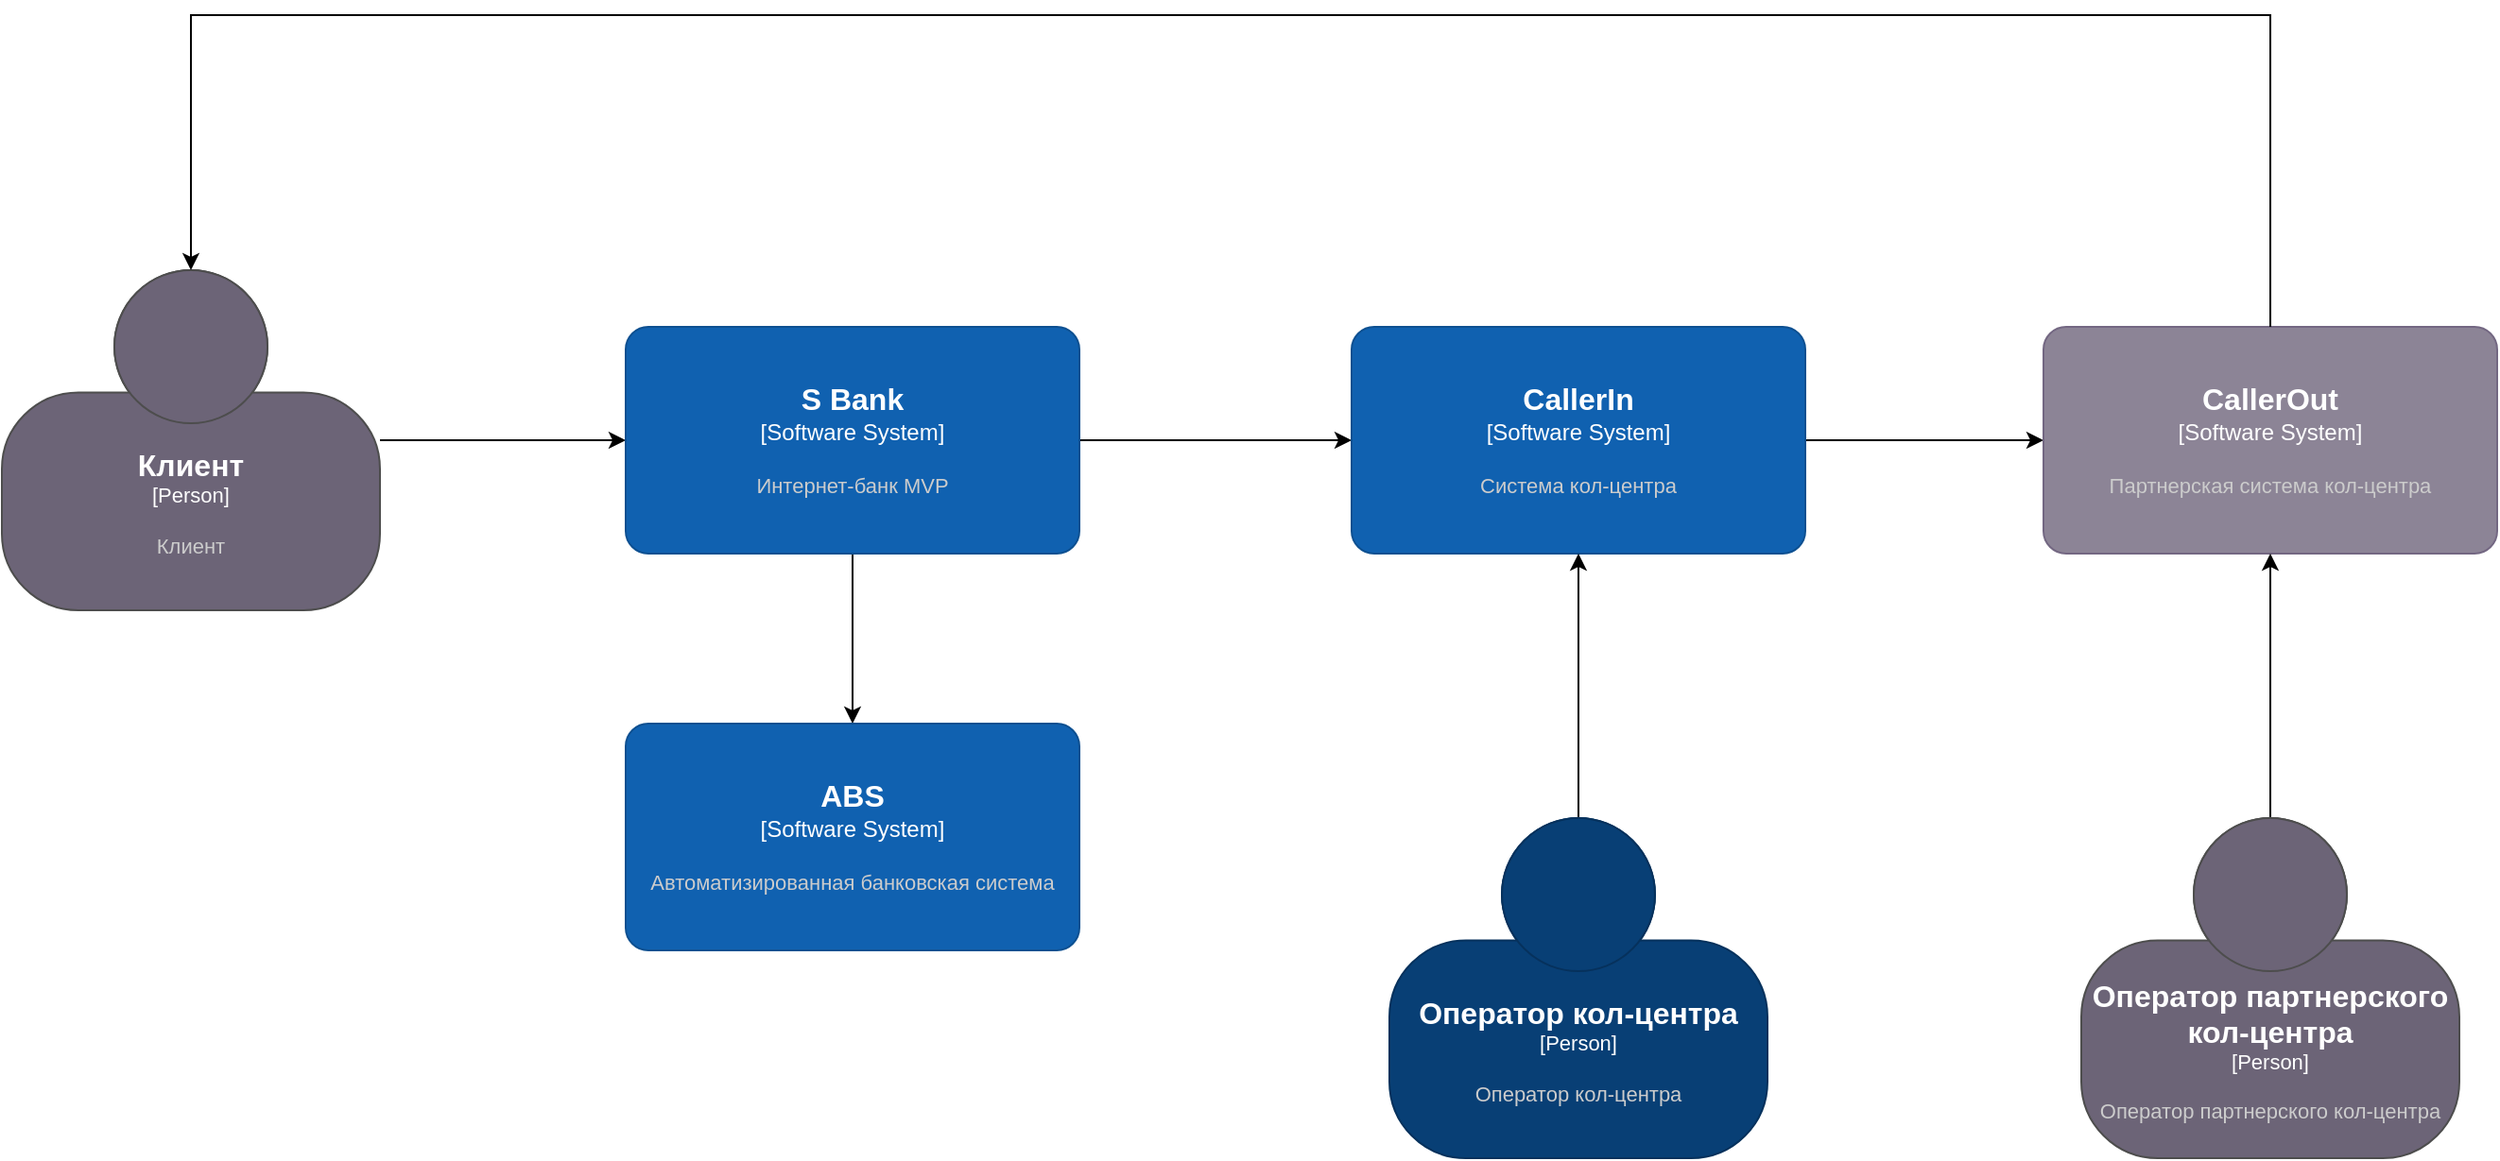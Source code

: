 <mxfile version="25.0.3" pages="2">
  <diagram id="eJgpAvIxy71V8VpdQ7yk" name="С4 Context">
    <mxGraphModel dx="3585" dy="1950" grid="0" gridSize="10" guides="1" tooltips="1" connect="1" arrows="1" fold="1" page="1" pageScale="1" pageWidth="1169" pageHeight="827" background="#ffffff" math="0" shadow="0">
      <root>
        <mxCell id="0" />
        <mxCell id="1" parent="0" />
        <mxCell id="ek_lIqK_Fj-R0odOr8nl-2" style="edgeStyle=orthogonalEdgeStyle;rounded=0;orthogonalLoop=1;jettySize=auto;html=1;" edge="1" parent="1" source="AmkgMGX3RY7zs_rL6krD-1" target="ek_lIqK_Fj-R0odOr8nl-1">
          <mxGeometry relative="1" as="geometry" />
        </mxCell>
        <object placeholders="1" c4Name="Клиент" c4Type="Person" c4Description="Клиент" label="&lt;font style=&quot;font-size: 16px&quot;&gt;&lt;b&gt;%c4Name%&lt;/b&gt;&lt;/font&gt;&lt;div&gt;[%c4Type%]&lt;/div&gt;&lt;br&gt;&lt;div&gt;&lt;font style=&quot;font-size: 11px&quot;&gt;&lt;font color=&quot;#cccccc&quot;&gt;%c4Description%&lt;/font&gt;&lt;/div&gt;" id="AmkgMGX3RY7zs_rL6krD-1">
          <mxCell style="html=1;fontSize=11;dashed=0;whiteSpace=wrap;fillColor=#6C6477;strokeColor=#4D4D4D;fontColor=#ffffff;shape=mxgraph.c4.person2;align=center;metaEdit=1;points=[[0.5,0,0],[1,0.5,0],[1,0.75,0],[0.75,1,0],[0.5,1,0],[0.25,1,0],[0,0.75,0],[0,0.5,0]];resizable=0;verticalAlign=middle;fontFamily=Helvetica;" vertex="1" parent="1">
            <mxGeometry x="920" y="270" width="200" height="180" as="geometry" />
          </mxCell>
        </object>
        <mxCell id="ek_lIqK_Fj-R0odOr8nl-4" style="edgeStyle=orthogonalEdgeStyle;rounded=0;orthogonalLoop=1;jettySize=auto;html=1;" edge="1" parent="1" source="ek_lIqK_Fj-R0odOr8nl-1" target="ek_lIqK_Fj-R0odOr8nl-3">
          <mxGeometry relative="1" as="geometry" />
        </mxCell>
        <mxCell id="31WPN2-sDb8kRXrYMl3t-5" style="edgeStyle=orthogonalEdgeStyle;rounded=0;orthogonalLoop=1;jettySize=auto;html=1;" edge="1" parent="1" source="ek_lIqK_Fj-R0odOr8nl-1" target="31WPN2-sDb8kRXrYMl3t-4">
          <mxGeometry relative="1" as="geometry" />
        </mxCell>
        <object placeholders="1" c4Name="S Bank" c4Type="Software System" c4Description="Интернет-банк MVP" label="&lt;font style=&quot;font-size: 16px&quot;&gt;&lt;b&gt;%c4Name%&lt;/b&gt;&lt;/font&gt;&lt;div&gt;[%c4Type%]&lt;/div&gt;&lt;br&gt;&lt;div&gt;&lt;font style=&quot;font-size: 11px&quot;&gt;&lt;font color=&quot;#cccccc&quot;&gt;%c4Description%&lt;/font&gt;&lt;/div&gt;" id="ek_lIqK_Fj-R0odOr8nl-1">
          <mxCell style="rounded=1;whiteSpace=wrap;html=1;labelBackgroundColor=none;fillColor=#1061B0;fontColor=#ffffff;align=center;arcSize=10;strokeColor=#0D5091;metaEdit=1;resizable=0;points=[[0.25,0,0],[0.5,0,0],[0.75,0,0],[1,0.25,0],[1,0.5,0],[1,0.75,0],[0.75,1,0],[0.5,1,0],[0.25,1,0],[0,0.75,0],[0,0.5,0],[0,0.25,0]];" vertex="1" parent="1">
            <mxGeometry x="1250" y="300" width="240" height="120" as="geometry" />
          </mxCell>
        </object>
        <mxCell id="31WPN2-sDb8kRXrYMl3t-2" style="edgeStyle=orthogonalEdgeStyle;rounded=0;orthogonalLoop=1;jettySize=auto;html=1;" edge="1" parent="1" source="ek_lIqK_Fj-R0odOr8nl-3" target="31WPN2-sDb8kRXrYMl3t-1">
          <mxGeometry relative="1" as="geometry" />
        </mxCell>
        <object placeholders="1" c4Name="CallerIn" c4Type="Software System" c4Description="Система кол-центра" label="&lt;font style=&quot;font-size: 16px&quot;&gt;&lt;b&gt;%c4Name%&lt;/b&gt;&lt;/font&gt;&lt;div&gt;[%c4Type%]&lt;/div&gt;&lt;br&gt;&lt;div&gt;&lt;font style=&quot;font-size: 11px&quot;&gt;&lt;font color=&quot;#cccccc&quot;&gt;%c4Description%&lt;/font&gt;&lt;/div&gt;" id="ek_lIqK_Fj-R0odOr8nl-3">
          <mxCell style="rounded=1;whiteSpace=wrap;html=1;labelBackgroundColor=none;fillColor=#1061B0;fontColor=#ffffff;align=center;arcSize=10;strokeColor=#0D5091;metaEdit=1;resizable=0;points=[[0.25,0,0],[0.5,0,0],[0.75,0,0],[1,0.25,0],[1,0.5,0],[1,0.75,0],[0.75,1,0],[0.5,1,0],[0.25,1,0],[0,0.75,0],[0,0.5,0],[0,0.25,0]];" vertex="1" parent="1">
            <mxGeometry x="1634" y="300" width="240" height="120" as="geometry" />
          </mxCell>
        </object>
        <object placeholders="1" c4Name="CallerOut" c4Type="Software System" c4Description="Партнерская система кол-центра" label="&lt;font style=&quot;font-size: 16px&quot;&gt;&lt;b&gt;%c4Name%&lt;/b&gt;&lt;/font&gt;&lt;div&gt;[%c4Type%]&lt;/div&gt;&lt;br&gt;&lt;div&gt;&lt;font style=&quot;font-size: 11px&quot;&gt;&lt;font color=&quot;#cccccc&quot;&gt;%c4Description%&lt;/font&gt;&lt;/div&gt;" id="31WPN2-sDb8kRXrYMl3t-1">
          <mxCell style="rounded=1;whiteSpace=wrap;html=1;labelBackgroundColor=none;fillColor=#8C8496;fontColor=#ffffff;align=center;arcSize=10;strokeColor=#736782;metaEdit=1;resizable=0;points=[[0.25,0,0],[0.5,0,0],[0.75,0,0],[1,0.25,0],[1,0.5,0],[1,0.75,0],[0.75,1,0],[0.5,1,0],[0.25,1,0],[0,0.75,0],[0,0.5,0],[0,0.25,0]];" vertex="1" parent="1">
            <mxGeometry x="2000" y="300" width="240" height="120" as="geometry" />
          </mxCell>
        </object>
        <mxCell id="31WPN2-sDb8kRXrYMl3t-3" style="edgeStyle=orthogonalEdgeStyle;rounded=0;orthogonalLoop=1;jettySize=auto;html=1;entryX=0.5;entryY=0;entryDx=0;entryDy=0;entryPerimeter=0;" edge="1" parent="1" source="31WPN2-sDb8kRXrYMl3t-1" target="AmkgMGX3RY7zs_rL6krD-1">
          <mxGeometry relative="1" as="geometry">
            <Array as="points">
              <mxPoint x="2120" y="135" />
              <mxPoint x="1020" y="135" />
            </Array>
          </mxGeometry>
        </mxCell>
        <object placeholders="1" c4Name="ABS" c4Type="Software System" c4Description="Автоматизированная банковская система" label="&lt;font style=&quot;font-size: 16px&quot;&gt;&lt;b&gt;%c4Name%&lt;/b&gt;&lt;/font&gt;&lt;div&gt;[%c4Type%]&lt;/div&gt;&lt;br&gt;&lt;div&gt;&lt;font style=&quot;font-size: 11px&quot;&gt;&lt;font color=&quot;#cccccc&quot;&gt;%c4Description%&lt;/font&gt;&lt;/div&gt;" id="31WPN2-sDb8kRXrYMl3t-4">
          <mxCell style="rounded=1;whiteSpace=wrap;html=1;labelBackgroundColor=none;fillColor=#1061B0;fontColor=#ffffff;align=center;arcSize=10;strokeColor=#0D5091;metaEdit=1;resizable=0;points=[[0.25,0,0],[0.5,0,0],[0.75,0,0],[1,0.25,0],[1,0.5,0],[1,0.75,0],[0.75,1,0],[0.5,1,0],[0.25,1,0],[0,0.75,0],[0,0.5,0],[0,0.25,0]];" vertex="1" parent="1">
            <mxGeometry x="1250" y="510" width="240" height="120" as="geometry" />
          </mxCell>
        </object>
        <mxCell id="vaJRBuLgR6r0PHMK3RCd-4" style="edgeStyle=orthogonalEdgeStyle;rounded=0;orthogonalLoop=1;jettySize=auto;html=1;" edge="1" parent="1" source="vaJRBuLgR6r0PHMK3RCd-1" target="31WPN2-sDb8kRXrYMl3t-1">
          <mxGeometry relative="1" as="geometry" />
        </mxCell>
        <object placeholders="1" c4Name="Оператор партнерского кол-центра" c4Type="Person" c4Description="Оператор партнерского кол-центра" label="&lt;font style=&quot;font-size: 16px&quot;&gt;&lt;b&gt;%c4Name%&lt;/b&gt;&lt;/font&gt;&lt;div&gt;[%c4Type%]&lt;/div&gt;&lt;br&gt;&lt;div&gt;&lt;font style=&quot;font-size: 11px&quot;&gt;&lt;font color=&quot;#cccccc&quot;&gt;%c4Description%&lt;/font&gt;&lt;/div&gt;" id="vaJRBuLgR6r0PHMK3RCd-1">
          <mxCell style="html=1;fontSize=11;dashed=0;whiteSpace=wrap;fillColor=#6C6477;strokeColor=#4D4D4D;fontColor=#ffffff;shape=mxgraph.c4.person2;align=center;metaEdit=1;points=[[0.5,0,0],[1,0.5,0],[1,0.75,0],[0.75,1,0],[0.5,1,0],[0.25,1,0],[0,0.75,0],[0,0.5,0]];resizable=0;" vertex="1" parent="1">
            <mxGeometry x="2020" y="560" width="200" height="180" as="geometry" />
          </mxCell>
        </object>
        <mxCell id="vaJRBuLgR6r0PHMK3RCd-3" style="edgeStyle=orthogonalEdgeStyle;rounded=0;orthogonalLoop=1;jettySize=auto;html=1;" edge="1" parent="1" source="vaJRBuLgR6r0PHMK3RCd-2" target="ek_lIqK_Fj-R0odOr8nl-3">
          <mxGeometry relative="1" as="geometry" />
        </mxCell>
        <object placeholders="1" c4Name="Оператор кол-центра" c4Type="Person" c4Description="Оператор кол-центра" label="&lt;font style=&quot;font-size: 16px&quot;&gt;&lt;b&gt;%c4Name%&lt;/b&gt;&lt;/font&gt;&lt;div&gt;[%c4Type%]&lt;/div&gt;&lt;br&gt;&lt;div&gt;&lt;font style=&quot;font-size: 11px&quot;&gt;&lt;font color=&quot;#cccccc&quot;&gt;%c4Description%&lt;/font&gt;&lt;/div&gt;" id="vaJRBuLgR6r0PHMK3RCd-2">
          <mxCell style="html=1;fontSize=11;dashed=0;whiteSpace=wrap;fillColor=#083F75;strokeColor=#06315C;fontColor=#ffffff;shape=mxgraph.c4.person2;align=center;metaEdit=1;points=[[0.5,0,0],[1,0.5,0],[1,0.75,0],[0.75,1,0],[0.5,1,0],[0.25,1,0],[0,0.75,0],[0,0.5,0]];resizable=0;" vertex="1" parent="1">
            <mxGeometry x="1654" y="560" width="200" height="180" as="geometry" />
          </mxCell>
        </object>
      </root>
    </mxGraphModel>
  </diagram>
  <diagram id="OMUIo602cuFMZKdUsqkr" name="C4 Container">
    <mxGraphModel dx="2049" dy="1114" grid="0" gridSize="10" guides="1" tooltips="1" connect="1" arrows="1" fold="1" page="1" pageScale="1" pageWidth="1169" pageHeight="827" background="#ffffff" math="0" shadow="0">
      <root>
        <mxCell id="0" />
        <mxCell id="1" parent="0" />
        <mxCell id="36ZMxoNLzsap-zqNa2Kt-2" value="&lt;b&gt;S Bank&lt;br&gt;Интернет банк MVP&lt;br&gt;&lt;br&gt;&lt;br&gt;&lt;br&gt;&lt;br&gt;&lt;br&gt;&lt;br&gt;&lt;br&gt;&lt;br&gt;&lt;br&gt;&lt;br&gt;&lt;br&gt;&lt;br&gt;&lt;br&gt;&lt;br&gt;&lt;br&gt;&lt;br&gt;&lt;br&gt;&lt;br&gt;&lt;br&gt;&lt;br&gt;&lt;br&gt;&lt;br&gt;&lt;br&gt;&lt;br&gt;&lt;br&gt;&lt;br&gt;&lt;br&gt;&lt;br&gt;&lt;br&gt;&lt;br&gt;&lt;br&gt;&lt;br&gt;&lt;br&gt;&lt;br&gt;&lt;/b&gt;&lt;div&gt;&lt;br&gt;&lt;/div&gt;" style="rounded=1;whiteSpace=wrap;html=1;fillColor=none;dashed=1;dashPattern=8 8;" parent="1" vertex="1">
          <mxGeometry x="380" y="90" width="630" height="560" as="geometry" />
        </mxCell>
        <mxCell id="d4BKKFeaKoIOlTn5qkE--2" value="&lt;b&gt;ABS&lt;br&gt;Автоматизированная банковская система&lt;br&gt;&lt;br&gt;&lt;br&gt;&lt;br&gt;&lt;br&gt;&lt;br&gt;&lt;br&gt;&lt;br&gt;&lt;br&gt;&lt;br&gt;&lt;br&gt;&lt;br&gt;&lt;br&gt;&lt;/b&gt;&lt;div&gt;&lt;br&gt;&lt;/div&gt;" style="rounded=1;whiteSpace=wrap;html=1;fillColor=none;dashed=1;dashPattern=8 8;" parent="1" vertex="1">
          <mxGeometry x="370" y="690" width="630" height="230" as="geometry" />
        </mxCell>
        <mxCell id="lFTZztKEGn4LAFF7qIYP-13" style="edgeStyle=orthogonalEdgeStyle;rounded=0;orthogonalLoop=1;jettySize=auto;html=1;" parent="1" source="36ZMxoNLzsap-zqNa2Kt-1" target="36ZMxoNLzsap-zqNa2Kt-3" edge="1">
          <mxGeometry relative="1" as="geometry" />
        </mxCell>
        <mxCell id="lFTZztKEGn4LAFF7qIYP-14" value="Посетил сайт" style="edgeLabel;html=1;align=center;verticalAlign=middle;resizable=0;points=[];" parent="lFTZztKEGn4LAFF7qIYP-13" vertex="1" connectable="0">
          <mxGeometry x="-0.231" y="1" relative="1" as="geometry">
            <mxPoint as="offset" />
          </mxGeometry>
        </mxCell>
        <object placeholders="1" c4Name="Клиент" c4Type="Person" c4Description="Клиент" label="&lt;font style=&quot;font-size: 16px&quot;&gt;&lt;b&gt;%c4Name%&lt;/b&gt;&lt;/font&gt;&lt;div&gt;[%c4Type%]&lt;/div&gt;&lt;br&gt;&lt;div&gt;&lt;font style=&quot;font-size: 11px&quot;&gt;&lt;font color=&quot;#cccccc&quot;&gt;%c4Description%&lt;/font&gt;&lt;/div&gt;" id="36ZMxoNLzsap-zqNa2Kt-1">
          <mxCell style="html=1;fontSize=11;dashed=0;whiteSpace=wrap;fillColor=#6C6477;strokeColor=#4D4D4D;fontColor=#ffffff;shape=mxgraph.c4.person2;align=center;metaEdit=1;points=[[0.5,0,0],[1,0.5,0],[1,0.75,0],[0.75,1,0],[0.5,1,0],[0.25,1,0],[0,0.75,0],[0,0.5,0]];resizable=0;verticalAlign=middle;fontFamily=Helvetica;" parent="1" vertex="1">
            <mxGeometry x="70" y="150" width="200" height="180" as="geometry" />
          </mxCell>
        </object>
        <mxCell id="lFTZztKEGn4LAFF7qIYP-8" style="edgeStyle=orthogonalEdgeStyle;rounded=0;orthogonalLoop=1;jettySize=auto;html=1;" parent="1" source="36ZMxoNLzsap-zqNa2Kt-3" target="gUF3Cjj0eNMBE_CDJl9e-1" edge="1">
          <mxGeometry relative="1" as="geometry" />
        </mxCell>
        <mxCell id="fx7Z8EhMk1Fwf7Ar_maL-2" value="Запрос&lt;br&gt;данных&lt;br&gt;&lt;b&gt;[REST]&lt;/b&gt;" style="edgeLabel;html=1;align=center;verticalAlign=middle;resizable=0;points=[];" parent="lFTZztKEGn4LAFF7qIYP-8" vertex="1" connectable="0">
          <mxGeometry x="-0.099" y="-1" relative="1" as="geometry">
            <mxPoint as="offset" />
          </mxGeometry>
        </mxCell>
        <mxCell id="lFTZztKEGn4LAFF7qIYP-9" style="edgeStyle=orthogonalEdgeStyle;rounded=0;orthogonalLoop=1;jettySize=auto;html=1;" parent="1" source="36ZMxoNLzsap-zqNa2Kt-3" target="gUF3Cjj0eNMBE_CDJl9e-2" edge="1">
          <mxGeometry relative="1" as="geometry" />
        </mxCell>
        <mxCell id="fx7Z8EhMk1Fwf7Ar_maL-3" value="Запрос&lt;br&gt;данных&lt;br&gt;&lt;b&gt;[REST]&lt;/b&gt;" style="edgeLabel;html=1;align=center;verticalAlign=middle;resizable=0;points=[];" parent="lFTZztKEGn4LAFF7qIYP-9" vertex="1" connectable="0">
          <mxGeometry x="-0.388" relative="1" as="geometry">
            <mxPoint as="offset" />
          </mxGeometry>
        </mxCell>
        <object placeholders="1" c4Name="s-bank-web" c4Type="Container" c4Technology="ASP.NET MVC 4.5 (View)" c4Description="Веб-приложение" label="&lt;font style=&quot;font-size: 16px&quot;&gt;&lt;b&gt;%c4Name%&lt;/b&gt;&lt;/font&gt;&lt;div&gt;[%c4Type%:&amp;nbsp;%c4Technology%]&lt;/div&gt;&lt;br&gt;&lt;div&gt;&lt;font style=&quot;font-size: 11px&quot;&gt;&lt;font color=&quot;#E6E6E6&quot;&gt;%c4Description%&lt;/font&gt;&lt;/div&gt;" id="36ZMxoNLzsap-zqNa2Kt-3">
          <mxCell style="shape=mxgraph.c4.webBrowserContainer2;whiteSpace=wrap;html=1;boundedLbl=1;rounded=0;labelBackgroundColor=none;strokeColor=#118ACD;fillColor=#23A2D9;strokeColor=#118ACD;strokeColor2=#0E7DAD;fontSize=12;fontColor=#ffffff;align=center;metaEdit=1;points=[[0.5,0,0],[1,0.25,0],[1,0.5,0],[1,0.75,0],[0.5,1,0],[0,0.75,0],[0,0.5,0],[0,0.25,0]];resizable=0;" parent="1" vertex="1">
            <mxGeometry x="410" y="160" width="240" height="160" as="geometry" />
          </mxCell>
        </object>
        <mxCell id="lFTZztKEGn4LAFF7qIYP-7" style="edgeStyle=orthogonalEdgeStyle;rounded=0;orthogonalLoop=1;jettySize=auto;html=1;" parent="1" source="gUF3Cjj0eNMBE_CDJl9e-1" target="d4BKKFeaKoIOlTn5qkE--1" edge="1">
          <mxGeometry relative="1" as="geometry" />
        </mxCell>
        <mxCell id="lFTZztKEGn4LAFF7qIYP-11" style="edgeStyle=orthogonalEdgeStyle;rounded=0;orthogonalLoop=1;jettySize=auto;html=1;entryX=0.5;entryY=0;entryDx=0;entryDy=0;entryPerimeter=0;" parent="1" source="gUF3Cjj0eNMBE_CDJl9e-1" target="d4BKKFeaKoIOlTn5qkE--6" edge="1">
          <mxGeometry relative="1" as="geometry">
            <Array as="points">
              <mxPoint x="1050" y="280" />
              <mxPoint x="1050" y="670" />
              <mxPoint x="870" y="670" />
            </Array>
          </mxGeometry>
        </mxCell>
        <mxCell id="TA6mo7S64TYb2kDHvBJo-2" value="Запрос&lt;br&gt;&lt;b&gt;[JDBC]&lt;/b&gt;" style="edgeLabel;html=1;align=center;verticalAlign=middle;resizable=0;points=[];" parent="lFTZztKEGn4LAFF7qIYP-11" vertex="1" connectable="0">
          <mxGeometry x="-0.299" relative="1" as="geometry">
            <mxPoint as="offset" />
          </mxGeometry>
        </mxCell>
        <object placeholders="1" c4Name="s-bank-app" c4Type="Container" c4Technology="ASP.NET MVC 4.5" c4Description="Интернет-банк" label="&lt;font style=&quot;font-size: 16px&quot;&gt;&lt;b&gt;%c4Name%&lt;/b&gt;&lt;/font&gt;&lt;div&gt;[%c4Type%: %c4Technology%]&lt;/div&gt;&lt;br&gt;&lt;div&gt;&lt;font style=&quot;font-size: 11px&quot;&gt;&lt;font color=&quot;#E6E6E6&quot;&gt;%c4Description%&lt;/font&gt;&lt;/div&gt;" id="gUF3Cjj0eNMBE_CDJl9e-1">
          <mxCell style="rounded=1;whiteSpace=wrap;html=1;fontSize=11;labelBackgroundColor=none;fillColor=#23A2D9;fontColor=#ffffff;align=center;arcSize=10;strokeColor=#0E7DAD;metaEdit=1;resizable=0;points=[[0.25,0,0],[0.5,0,0],[0.75,0,0],[1,0.25,0],[1,0.5,0],[1,0.75,0],[0.75,1,0],[0.5,1,0],[0.25,1,0],[0,0.75,0],[0,0.5,0],[0,0.25,0]];" parent="1" vertex="1">
            <mxGeometry x="730" y="180" width="240" height="120" as="geometry" />
          </mxCell>
        </object>
        <object placeholders="1" c4Name="s-bank-mvp-app" c4Type="Container" c4Technology="ASP.NET MVC 4.5" c4Description="MVP функционал" label="&lt;font style=&quot;font-size: 16px&quot;&gt;&lt;b&gt;%c4Name%&lt;/b&gt;&lt;/font&gt;&lt;div&gt;[%c4Type%: %c4Technology%]&lt;/div&gt;&lt;br&gt;&lt;div&gt;&lt;font style=&quot;font-size: 11px&quot;&gt;&lt;font color=&quot;#E6E6E6&quot;&gt;%c4Description%&lt;/font&gt;&lt;/div&gt;" id="gUF3Cjj0eNMBE_CDJl9e-2">
          <mxCell style="rounded=1;whiteSpace=wrap;html=1;fontSize=11;labelBackgroundColor=none;fillColor=#23A2D9;fontColor=#ffffff;align=center;arcSize=10;strokeColor=#0E7DAD;metaEdit=1;resizable=0;points=[[0.25,0,0],[0.5,0,0],[0.75,0,0],[1,0.25,0],[1,0.5,0],[1,0.75,0],[0.75,1,0],[0.5,1,0],[0.25,1,0],[0,0.75,0],[0,0.5,0],[0,0.25,0]];" parent="1" vertex="1">
            <mxGeometry x="410" y="460" width="240" height="120" as="geometry" />
          </mxCell>
        </object>
        <object placeholders="1" c4Name="s-bank-db" c4Type="Container" c4Technology="MS SQL" c4Description="База данных S Bank" label="&lt;font style=&quot;font-size: 14px&quot;&gt;&lt;b&gt;%c4Name%&lt;/b&gt;&lt;/font&gt;&lt;div&gt;[%c4Type%:&amp;nbsp;%c4Technology%]&lt;/div&gt;&lt;br&gt;&lt;div&gt;&lt;font style=&quot;font-size: 11px&quot;&gt;&lt;font color=&quot;#E6E6E6&quot;&gt;%c4Description%&lt;/font&gt;&lt;/div&gt;" id="d4BKKFeaKoIOlTn5qkE--1">
          <mxCell style="shape=cylinder3;size=15;whiteSpace=wrap;html=1;boundedLbl=1;rounded=0;labelBackgroundColor=none;fillColor=#23A2D9;fontSize=12;fontColor=#ffffff;align=center;strokeColor=#0E7DAD;metaEdit=1;points=[[0.5,0,0],[1,0.25,0],[1,0.5,0],[1,0.75,0],[0.5,1,0],[0,0.75,0],[0,0.5,0],[0,0.25,0]];resizable=0;" parent="1" vertex="1">
            <mxGeometry x="730" y="460" width="240" height="120" as="geometry" />
          </mxCell>
        </object>
        <object placeholders="1" c4Name="abs-monolith-app" c4Type="Container" c4Technology="Container: Delphi" c4Description="Автоматизированная банковская система (монолит)" label="&lt;font style=&quot;font-size: 16px&quot;&gt;&lt;b&gt;%c4Name%&lt;/b&gt;&lt;/font&gt;&lt;div&gt;[%c4Type%: %c4Technology%]&lt;/div&gt;&lt;br&gt;&lt;div&gt;&lt;font style=&quot;font-size: 11px&quot;&gt;&lt;font color=&quot;#E6E6E6&quot;&gt;%c4Description%&lt;/font&gt;&lt;/div&gt;" id="d4BKKFeaKoIOlTn5qkE--5">
          <mxCell style="rounded=1;whiteSpace=wrap;html=1;fontSize=11;labelBackgroundColor=none;fillColor=#23A2D9;fontColor=#ffffff;align=center;arcSize=10;strokeColor=#0E7DAD;metaEdit=1;resizable=0;points=[[0.25,0,0],[0.5,0,0],[0.75,0,0],[1,0.25,0],[1,0.5,0],[1,0.75,0],[0.75,1,0],[0.5,1,0],[0.25,1,0],[0,0.75,0],[0,0.5,0],[0,0.25,0]];" parent="1" vertex="1">
            <mxGeometry x="410" y="770" width="240" height="120" as="geometry" />
          </mxCell>
        </object>
        <object placeholders="1" c4Name="abs-monolith-db" c4Type="Container" c4Technology="Oracle DB" c4Description="База данных для АБС" label="&lt;font style=&quot;font-size: 14px&quot;&gt;&lt;b&gt;%c4Name%&lt;/b&gt;&lt;/font&gt;&lt;div&gt;[%c4Type%:&amp;nbsp;%c4Technology%]&lt;/div&gt;&lt;br&gt;&lt;div&gt;&lt;font style=&quot;font-size: 11px&quot;&gt;&lt;font color=&quot;#E6E6E6&quot;&gt;%c4Description%&lt;/font&gt;&lt;/div&gt;" id="d4BKKFeaKoIOlTn5qkE--6">
          <mxCell style="shape=cylinder3;size=15;whiteSpace=wrap;html=1;boundedLbl=1;rounded=0;labelBackgroundColor=none;fillColor=#23A2D9;fontSize=12;fontColor=#ffffff;align=center;strokeColor=#0E7DAD;metaEdit=1;points=[[0.5,0,0],[1,0.25,0],[1,0.5,0],[1,0.75,0],[0.5,1,0],[0,0.75,0],[0,0.5,0],[0,0.25,0]];resizable=0;" parent="1" vertex="1">
            <mxGeometry x="750" y="770" width="240" height="120" as="geometry" />
          </mxCell>
        </object>
        <mxCell id="lFTZztKEGn4LAFF7qIYP-5" style="edgeStyle=orthogonalEdgeStyle;rounded=0;orthogonalLoop=1;jettySize=auto;html=1;startArrow=classic;startFill=1;dashed=1;" parent="1" source="N4rdnIkBMITADrK4KZKK-1" target="N4rdnIkBMITADrK4KZKK-2" edge="1">
          <mxGeometry relative="1" as="geometry" />
        </mxCell>
        <mxCell id="Tgi0bcWMy9gQJKvnz2Tk-2" value="В случае &lt;br&gt;недоступности &lt;br&gt;использует" style="edgeLabel;html=1;align=center;verticalAlign=middle;resizable=0;points=[];" parent="lFTZztKEGn4LAFF7qIYP-5" vertex="1" connectable="0">
          <mxGeometry x="-0.007" y="1" relative="1" as="geometry">
            <mxPoint as="offset" />
          </mxGeometry>
        </mxCell>
        <mxCell id="lFTZztKEGn4LAFF7qIYP-6" style="edgeStyle=orthogonalEdgeStyle;rounded=0;orthogonalLoop=1;jettySize=auto;html=1;" parent="1" source="N4rdnIkBMITADrK4KZKK-1" target="gUF3Cjj0eNMBE_CDJl9e-1" edge="1">
          <mxGeometry relative="1" as="geometry" />
        </mxCell>
        <mxCell id="Tgi0bcWMy9gQJKvnz2Tk-1" value="Запрос &lt;br&gt;для нотификации&lt;br&gt;&lt;b&gt;[REST]&lt;/b&gt;" style="edgeLabel;html=1;align=center;verticalAlign=middle;resizable=0;points=[];" parent="lFTZztKEGn4LAFF7qIYP-6" vertex="1" connectable="0">
          <mxGeometry x="0.187" y="-2" relative="1" as="geometry">
            <mxPoint as="offset" />
          </mxGeometry>
        </mxCell>
        <object placeholders="1" c4Name="CallerIn" c4Type="Software System" c4Description="Система кол-центра" label="&lt;font style=&quot;font-size: 16px&quot;&gt;&lt;b&gt;%c4Name%&lt;/b&gt;&lt;/font&gt;&lt;div&gt;[%c4Type%]&lt;/div&gt;&lt;br&gt;&lt;div&gt;&lt;font style=&quot;font-size: 11px&quot;&gt;&lt;font color=&quot;#cccccc&quot;&gt;%c4Description%&lt;/font&gt;&lt;/div&gt;" id="N4rdnIkBMITADrK4KZKK-1">
          <mxCell style="rounded=1;whiteSpace=wrap;html=1;labelBackgroundColor=none;fillColor=#1061B0;fontColor=#ffffff;align=center;arcSize=10;strokeColor=#0D5091;metaEdit=1;resizable=0;points=[[0.25,0,0],[0.5,0,0],[0.75,0,0],[1,0.25,0],[1,0.5,0],[1,0.75,0],[0.75,1,0],[0.5,1,0],[0.25,1,0],[0,0.75,0],[0,0.5,0],[0,0.25,0]];" parent="1" vertex="1">
            <mxGeometry x="1080" y="180" width="240" height="120" as="geometry" />
          </mxCell>
        </object>
        <object placeholders="1" c4Name="CallerOut" c4Type="Software System" c4Description="Партнерская система кол-центра" label="&lt;font style=&quot;font-size: 16px&quot;&gt;&lt;b&gt;%c4Name%&lt;/b&gt;&lt;/font&gt;&lt;div&gt;[%c4Type%]&lt;/div&gt;&lt;br&gt;&lt;div&gt;&lt;font style=&quot;font-size: 11px&quot;&gt;&lt;font color=&quot;#cccccc&quot;&gt;%c4Description%&lt;/font&gt;&lt;/div&gt;" id="N4rdnIkBMITADrK4KZKK-2">
          <mxCell style="rounded=1;whiteSpace=wrap;html=1;labelBackgroundColor=none;fillColor=#8C8496;fontColor=#ffffff;align=center;arcSize=10;strokeColor=#736782;metaEdit=1;resizable=0;points=[[0.25,0,0],[0.5,0,0],[0.75,0,0],[1,0.25,0],[1,0.5,0],[1,0.75,0],[0.75,1,0],[0.5,1,0],[0.25,1,0],[0,0.75,0],[0,0.5,0],[0,0.25,0]];" parent="1" vertex="1">
            <mxGeometry x="1446" y="180" width="240" height="120" as="geometry" />
          </mxCell>
        </object>
        <mxCell id="lFTZztKEGn4LAFF7qIYP-4" style="edgeStyle=orthogonalEdgeStyle;rounded=0;orthogonalLoop=1;jettySize=auto;html=1;" parent="1" source="lFTZztKEGn4LAFF7qIYP-1" target="N4rdnIkBMITADrK4KZKK-2" edge="1">
          <mxGeometry relative="1" as="geometry" />
        </mxCell>
        <mxCell id="Tgi0bcWMy9gQJKvnz2Tk-3" value="Обращение" style="edgeLabel;html=1;align=center;verticalAlign=middle;resizable=0;points=[];" parent="lFTZztKEGn4LAFF7qIYP-4" vertex="1" connectable="0">
          <mxGeometry x="-0.022" y="-4" relative="1" as="geometry">
            <mxPoint as="offset" />
          </mxGeometry>
        </mxCell>
        <object placeholders="1" c4Name="Оператор партнерского кол-центра" c4Type="Person" c4Description="Оператор партнерского кол-центра" label="&lt;font style=&quot;font-size: 16px&quot;&gt;&lt;b&gt;%c4Name%&lt;/b&gt;&lt;/font&gt;&lt;div&gt;[%c4Type%]&lt;/div&gt;&lt;br&gt;&lt;div&gt;&lt;font style=&quot;font-size: 11px&quot;&gt;&lt;font color=&quot;#cccccc&quot;&gt;%c4Description%&lt;/font&gt;&lt;/div&gt;" id="lFTZztKEGn4LAFF7qIYP-1">
          <mxCell style="html=1;fontSize=11;dashed=0;whiteSpace=wrap;fillColor=#6C6477;strokeColor=#4D4D4D;fontColor=#ffffff;shape=mxgraph.c4.person2;align=center;metaEdit=1;points=[[0.5,0,0],[1,0.5,0],[1,0.75,0],[0.75,1,0],[0.5,1,0],[0.25,1,0],[0,0.75,0],[0,0.5,0]];resizable=0;" parent="1" vertex="1">
            <mxGeometry x="1466" y="440" width="200" height="180" as="geometry" />
          </mxCell>
        </object>
        <mxCell id="lFTZztKEGn4LAFF7qIYP-3" style="edgeStyle=orthogonalEdgeStyle;rounded=0;orthogonalLoop=1;jettySize=auto;html=1;" parent="1" source="lFTZztKEGn4LAFF7qIYP-2" target="N4rdnIkBMITADrK4KZKK-1" edge="1">
          <mxGeometry relative="1" as="geometry" />
        </mxCell>
        <mxCell id="fx7Z8EhMk1Fwf7Ar_maL-1" value="Обращение" style="edgeLabel;html=1;align=center;verticalAlign=middle;resizable=0;points=[];" parent="lFTZztKEGn4LAFF7qIYP-3" vertex="1" connectable="0">
          <mxGeometry x="-0.035" y="1" relative="1" as="geometry">
            <mxPoint as="offset" />
          </mxGeometry>
        </mxCell>
        <object placeholders="1" c4Name="Оператор кол-центра" c4Type="Person" c4Description="Оператор кол-центра" label="&lt;font style=&quot;font-size: 16px&quot;&gt;&lt;b&gt;%c4Name%&lt;/b&gt;&lt;/font&gt;&lt;div&gt;[%c4Type%]&lt;/div&gt;&lt;br&gt;&lt;div&gt;&lt;font style=&quot;font-size: 11px&quot;&gt;&lt;font color=&quot;#cccccc&quot;&gt;%c4Description%&lt;/font&gt;&lt;/div&gt;" id="lFTZztKEGn4LAFF7qIYP-2">
          <mxCell style="html=1;fontSize=11;dashed=0;whiteSpace=wrap;fillColor=#083F75;strokeColor=#06315C;fontColor=#ffffff;shape=mxgraph.c4.person2;align=center;metaEdit=1;points=[[0.5,0,0],[1,0.5,0],[1,0.75,0],[0.75,1,0],[0.5,1,0],[0.25,1,0],[0,0.75,0],[0,0.5,0]];resizable=0;" parent="1" vertex="1">
            <mxGeometry x="1100" y="440" width="200" height="180" as="geometry" />
          </mxCell>
        </object>
        <mxCell id="lFTZztKEGn4LAFF7qIYP-10" style="edgeStyle=orthogonalEdgeStyle;rounded=0;orthogonalLoop=1;jettySize=auto;html=1;entryX=0.25;entryY=1;entryDx=0;entryDy=0;entryPerimeter=0;" parent="1" source="gUF3Cjj0eNMBE_CDJl9e-2" target="gUF3Cjj0eNMBE_CDJl9e-1" edge="1">
          <mxGeometry relative="1" as="geometry">
            <Array as="points">
              <mxPoint x="620" y="380" />
              <mxPoint x="790" y="380" />
            </Array>
          </mxGeometry>
        </mxCell>
        <mxCell id="fx7Z8EhMk1Fwf7Ar_maL-4" value="Запрос&lt;br&gt;данных&lt;br&gt;&lt;b&gt;[REST]&lt;/b&gt;" style="edgeLabel;html=1;align=center;verticalAlign=middle;resizable=0;points=[];" parent="lFTZztKEGn4LAFF7qIYP-10" vertex="1" connectable="0">
          <mxGeometry x="0.672" relative="1" as="geometry">
            <mxPoint as="offset" />
          </mxGeometry>
        </mxCell>
        <mxCell id="lFTZztKEGn4LAFF7qIYP-12" style="edgeStyle=orthogonalEdgeStyle;rounded=0;orthogonalLoop=1;jettySize=auto;html=1;entryX=0;entryY=0.5;entryDx=0;entryDy=0;entryPerimeter=0;" parent="1" source="d4BKKFeaKoIOlTn5qkE--5" target="d4BKKFeaKoIOlTn5qkE--6" edge="1">
          <mxGeometry relative="1" as="geometry" />
        </mxCell>
        <mxCell id="TA6mo7S64TYb2kDHvBJo-1" value="Обращение&lt;br&gt;к данным&lt;br&gt;&lt;b&gt;[JDBC]&lt;/b&gt;" style="edgeLabel;html=1;align=center;verticalAlign=middle;resizable=0;points=[];" parent="lFTZztKEGn4LAFF7qIYP-12" vertex="1" connectable="0">
          <mxGeometry x="-0.07" relative="1" as="geometry">
            <mxPoint as="offset" />
          </mxGeometry>
        </mxCell>
        <mxCell id="qIm7MNdw6cbu5lXoauYW-1" style="edgeStyle=orthogonalEdgeStyle;rounded=0;orthogonalLoop=1;jettySize=auto;html=1;exitX=1;exitY=0.5;exitDx=0;exitDy=0;exitPerimeter=0;entryX=0.5;entryY=0;entryDx=0;entryDy=0;entryPerimeter=0;" edge="1" parent="1" source="N4rdnIkBMITADrK4KZKK-2" target="36ZMxoNLzsap-zqNa2Kt-1">
          <mxGeometry relative="1" as="geometry">
            <mxPoint x="101" y="78" as="targetPoint" />
            <Array as="points">
              <mxPoint x="1775" y="240" />
              <mxPoint x="1775" y="32" />
              <mxPoint x="170" y="32" />
            </Array>
          </mxGeometry>
        </mxCell>
        <mxCell id="qIm7MNdw6cbu5lXoauYW-2" value="Уведомления" style="edgeLabel;html=1;align=center;verticalAlign=middle;resizable=0;points=[];" vertex="1" connectable="0" parent="qIm7MNdw6cbu5lXoauYW-1">
          <mxGeometry x="0.091" y="3" relative="1" as="geometry">
            <mxPoint as="offset" />
          </mxGeometry>
        </mxCell>
        <mxCell id="qIm7MNdw6cbu5lXoauYW-3" style="edgeStyle=orthogonalEdgeStyle;rounded=0;orthogonalLoop=1;jettySize=auto;html=1;entryX=0.698;entryY=0.176;entryDx=0;entryDy=0;entryPerimeter=0;" edge="1" parent="1" source="N4rdnIkBMITADrK4KZKK-1" target="36ZMxoNLzsap-zqNa2Kt-1">
          <mxGeometry relative="1" as="geometry">
            <Array as="points">
              <mxPoint x="1200" y="59" />
              <mxPoint x="210" y="59" />
            </Array>
          </mxGeometry>
        </mxCell>
        <mxCell id="qIm7MNdw6cbu5lXoauYW-4" value="Уведомления" style="edgeLabel;html=1;align=center;verticalAlign=middle;resizable=0;points=[];" vertex="1" connectable="0" parent="qIm7MNdw6cbu5lXoauYW-3">
          <mxGeometry x="-0.552" y="1" relative="1" as="geometry">
            <mxPoint as="offset" />
          </mxGeometry>
        </mxCell>
      </root>
    </mxGraphModel>
  </diagram>
</mxfile>
